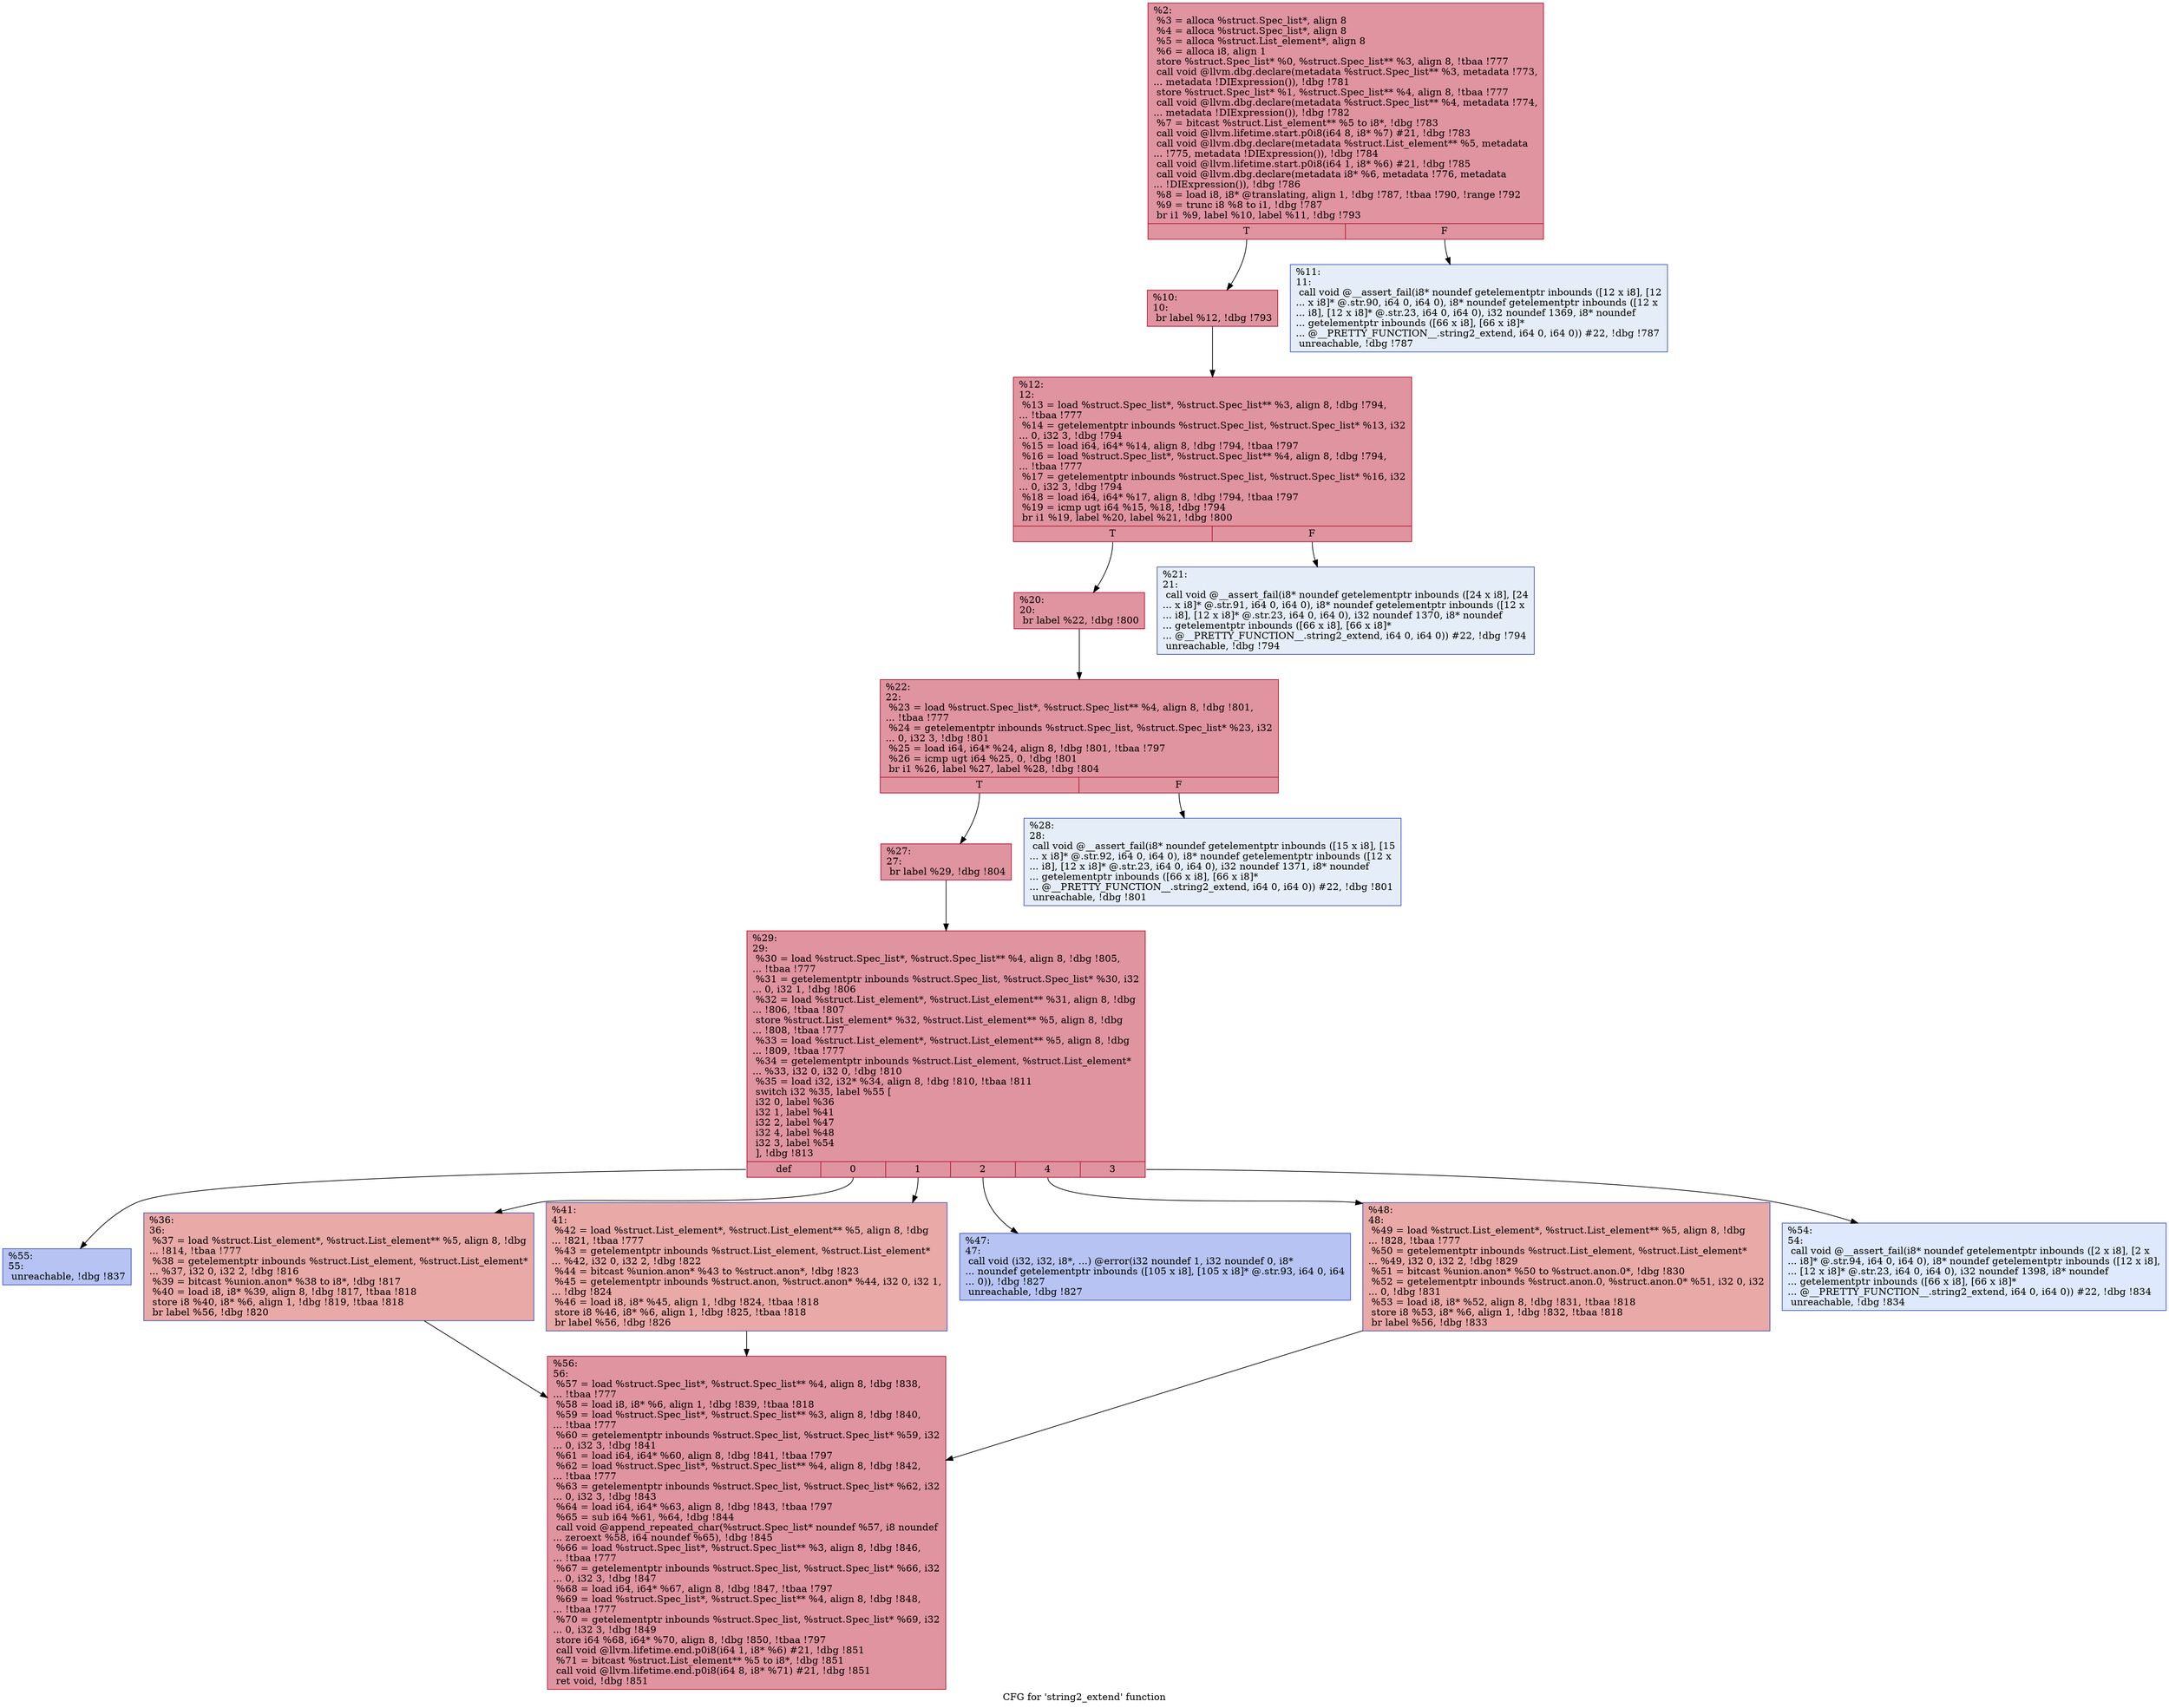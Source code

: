 digraph "CFG for 'string2_extend' function" {
	label="CFG for 'string2_extend' function";

	Node0x113c8f0 [shape=record,color="#b70d28ff", style=filled, fillcolor="#b70d2870",label="{%2:\l  %3 = alloca %struct.Spec_list*, align 8\l  %4 = alloca %struct.Spec_list*, align 8\l  %5 = alloca %struct.List_element*, align 8\l  %6 = alloca i8, align 1\l  store %struct.Spec_list* %0, %struct.Spec_list** %3, align 8, !tbaa !777\l  call void @llvm.dbg.declare(metadata %struct.Spec_list** %3, metadata !773,\l... metadata !DIExpression()), !dbg !781\l  store %struct.Spec_list* %1, %struct.Spec_list** %4, align 8, !tbaa !777\l  call void @llvm.dbg.declare(metadata %struct.Spec_list** %4, metadata !774,\l... metadata !DIExpression()), !dbg !782\l  %7 = bitcast %struct.List_element** %5 to i8*, !dbg !783\l  call void @llvm.lifetime.start.p0i8(i64 8, i8* %7) #21, !dbg !783\l  call void @llvm.dbg.declare(metadata %struct.List_element** %5, metadata\l... !775, metadata !DIExpression()), !dbg !784\l  call void @llvm.lifetime.start.p0i8(i64 1, i8* %6) #21, !dbg !785\l  call void @llvm.dbg.declare(metadata i8* %6, metadata !776, metadata\l... !DIExpression()), !dbg !786\l  %8 = load i8, i8* @translating, align 1, !dbg !787, !tbaa !790, !range !792\l  %9 = trunc i8 %8 to i1, !dbg !787\l  br i1 %9, label %10, label %11, !dbg !793\l|{<s0>T|<s1>F}}"];
	Node0x113c8f0:s0 -> Node0x1103490;
	Node0x113c8f0:s1 -> Node0x11034e0;
	Node0x1103490 [shape=record,color="#b70d28ff", style=filled, fillcolor="#b70d2870",label="{%10:\l10:                                               \l  br label %12, !dbg !793\l}"];
	Node0x1103490 -> Node0x1103530;
	Node0x11034e0 [shape=record,color="#3d50c3ff", style=filled, fillcolor="#c5d6f270",label="{%11:\l11:                                               \l  call void @__assert_fail(i8* noundef getelementptr inbounds ([12 x i8], [12\l... x i8]* @.str.90, i64 0, i64 0), i8* noundef getelementptr inbounds ([12 x\l... i8], [12 x i8]* @.str.23, i64 0, i64 0), i32 noundef 1369, i8* noundef\l... getelementptr inbounds ([66 x i8], [66 x i8]*\l... @__PRETTY_FUNCTION__.string2_extend, i64 0, i64 0)) #22, !dbg !787\l  unreachable, !dbg !787\l}"];
	Node0x1103530 [shape=record,color="#b70d28ff", style=filled, fillcolor="#b70d2870",label="{%12:\l12:                                               \l  %13 = load %struct.Spec_list*, %struct.Spec_list** %3, align 8, !dbg !794,\l... !tbaa !777\l  %14 = getelementptr inbounds %struct.Spec_list, %struct.Spec_list* %13, i32\l... 0, i32 3, !dbg !794\l  %15 = load i64, i64* %14, align 8, !dbg !794, !tbaa !797\l  %16 = load %struct.Spec_list*, %struct.Spec_list** %4, align 8, !dbg !794,\l... !tbaa !777\l  %17 = getelementptr inbounds %struct.Spec_list, %struct.Spec_list* %16, i32\l... 0, i32 3, !dbg !794\l  %18 = load i64, i64* %17, align 8, !dbg !794, !tbaa !797\l  %19 = icmp ugt i64 %15, %18, !dbg !794\l  br i1 %19, label %20, label %21, !dbg !800\l|{<s0>T|<s1>F}}"];
	Node0x1103530:s0 -> Node0x1103580;
	Node0x1103530:s1 -> Node0x11035d0;
	Node0x1103580 [shape=record,color="#b70d28ff", style=filled, fillcolor="#b70d2870",label="{%20:\l20:                                               \l  br label %22, !dbg !800\l}"];
	Node0x1103580 -> Node0x1103620;
	Node0x11035d0 [shape=record,color="#3d50c3ff", style=filled, fillcolor="#c5d6f270",label="{%21:\l21:                                               \l  call void @__assert_fail(i8* noundef getelementptr inbounds ([24 x i8], [24\l... x i8]* @.str.91, i64 0, i64 0), i8* noundef getelementptr inbounds ([12 x\l... i8], [12 x i8]* @.str.23, i64 0, i64 0), i32 noundef 1370, i8* noundef\l... getelementptr inbounds ([66 x i8], [66 x i8]*\l... @__PRETTY_FUNCTION__.string2_extend, i64 0, i64 0)) #22, !dbg !794\l  unreachable, !dbg !794\l}"];
	Node0x1103620 [shape=record,color="#b70d28ff", style=filled, fillcolor="#b70d2870",label="{%22:\l22:                                               \l  %23 = load %struct.Spec_list*, %struct.Spec_list** %4, align 8, !dbg !801,\l... !tbaa !777\l  %24 = getelementptr inbounds %struct.Spec_list, %struct.Spec_list* %23, i32\l... 0, i32 3, !dbg !801\l  %25 = load i64, i64* %24, align 8, !dbg !801, !tbaa !797\l  %26 = icmp ugt i64 %25, 0, !dbg !801\l  br i1 %26, label %27, label %28, !dbg !804\l|{<s0>T|<s1>F}}"];
	Node0x1103620:s0 -> Node0x1103670;
	Node0x1103620:s1 -> Node0x11036c0;
	Node0x1103670 [shape=record,color="#b70d28ff", style=filled, fillcolor="#b70d2870",label="{%27:\l27:                                               \l  br label %29, !dbg !804\l}"];
	Node0x1103670 -> Node0x1103710;
	Node0x11036c0 [shape=record,color="#3d50c3ff", style=filled, fillcolor="#c5d6f270",label="{%28:\l28:                                               \l  call void @__assert_fail(i8* noundef getelementptr inbounds ([15 x i8], [15\l... x i8]* @.str.92, i64 0, i64 0), i8* noundef getelementptr inbounds ([12 x\l... i8], [12 x i8]* @.str.23, i64 0, i64 0), i32 noundef 1371, i8* noundef\l... getelementptr inbounds ([66 x i8], [66 x i8]*\l... @__PRETTY_FUNCTION__.string2_extend, i64 0, i64 0)) #22, !dbg !801\l  unreachable, !dbg !801\l}"];
	Node0x1103710 [shape=record,color="#b70d28ff", style=filled, fillcolor="#b70d2870",label="{%29:\l29:                                               \l  %30 = load %struct.Spec_list*, %struct.Spec_list** %4, align 8, !dbg !805,\l... !tbaa !777\l  %31 = getelementptr inbounds %struct.Spec_list, %struct.Spec_list* %30, i32\l... 0, i32 1, !dbg !806\l  %32 = load %struct.List_element*, %struct.List_element** %31, align 8, !dbg\l... !806, !tbaa !807\l  store %struct.List_element* %32, %struct.List_element** %5, align 8, !dbg\l... !808, !tbaa !777\l  %33 = load %struct.List_element*, %struct.List_element** %5, align 8, !dbg\l... !809, !tbaa !777\l  %34 = getelementptr inbounds %struct.List_element, %struct.List_element*\l... %33, i32 0, i32 0, !dbg !810\l  %35 = load i32, i32* %34, align 8, !dbg !810, !tbaa !811\l  switch i32 %35, label %55 [\l    i32 0, label %36\l    i32 1, label %41\l    i32 2, label %47\l    i32 4, label %48\l    i32 3, label %54\l  ], !dbg !813\l|{<s0>def|<s1>0|<s2>1|<s3>2|<s4>4|<s5>3}}"];
	Node0x1103710:s0 -> Node0x11038f0;
	Node0x1103710:s1 -> Node0x1103760;
	Node0x1103710:s2 -> Node0x11037b0;
	Node0x1103710:s3 -> Node0x1103800;
	Node0x1103710:s4 -> Node0x1103850;
	Node0x1103710:s5 -> Node0x11038a0;
	Node0x1103760 [shape=record,color="#3d50c3ff", style=filled, fillcolor="#ca3b3770",label="{%36:\l36:                                               \l  %37 = load %struct.List_element*, %struct.List_element** %5, align 8, !dbg\l... !814, !tbaa !777\l  %38 = getelementptr inbounds %struct.List_element, %struct.List_element*\l... %37, i32 0, i32 2, !dbg !816\l  %39 = bitcast %union.anon* %38 to i8*, !dbg !817\l  %40 = load i8, i8* %39, align 8, !dbg !817, !tbaa !818\l  store i8 %40, i8* %6, align 1, !dbg !819, !tbaa !818\l  br label %56, !dbg !820\l}"];
	Node0x1103760 -> Node0x1103940;
	Node0x11037b0 [shape=record,color="#3d50c3ff", style=filled, fillcolor="#ca3b3770",label="{%41:\l41:                                               \l  %42 = load %struct.List_element*, %struct.List_element** %5, align 8, !dbg\l... !821, !tbaa !777\l  %43 = getelementptr inbounds %struct.List_element, %struct.List_element*\l... %42, i32 0, i32 2, !dbg !822\l  %44 = bitcast %union.anon* %43 to %struct.anon*, !dbg !823\l  %45 = getelementptr inbounds %struct.anon, %struct.anon* %44, i32 0, i32 1,\l... !dbg !824\l  %46 = load i8, i8* %45, align 1, !dbg !824, !tbaa !818\l  store i8 %46, i8* %6, align 1, !dbg !825, !tbaa !818\l  br label %56, !dbg !826\l}"];
	Node0x11037b0 -> Node0x1103940;
	Node0x1103800 [shape=record,color="#3d50c3ff", style=filled, fillcolor="#5b7ae570",label="{%47:\l47:                                               \l  call void (i32, i32, i8*, ...) @error(i32 noundef 1, i32 noundef 0, i8*\l... noundef getelementptr inbounds ([105 x i8], [105 x i8]* @.str.93, i64 0, i64\l... 0)), !dbg !827\l  unreachable, !dbg !827\l}"];
	Node0x1103850 [shape=record,color="#3d50c3ff", style=filled, fillcolor="#ca3b3770",label="{%48:\l48:                                               \l  %49 = load %struct.List_element*, %struct.List_element** %5, align 8, !dbg\l... !828, !tbaa !777\l  %50 = getelementptr inbounds %struct.List_element, %struct.List_element*\l... %49, i32 0, i32 2, !dbg !829\l  %51 = bitcast %union.anon* %50 to %struct.anon.0*, !dbg !830\l  %52 = getelementptr inbounds %struct.anon.0, %struct.anon.0* %51, i32 0, i32\l... 0, !dbg !831\l  %53 = load i8, i8* %52, align 8, !dbg !831, !tbaa !818\l  store i8 %53, i8* %6, align 1, !dbg !832, !tbaa !818\l  br label %56, !dbg !833\l}"];
	Node0x1103850 -> Node0x1103940;
	Node0x11038a0 [shape=record,color="#3d50c3ff", style=filled, fillcolor="#b5cdfa70",label="{%54:\l54:                                               \l  call void @__assert_fail(i8* noundef getelementptr inbounds ([2 x i8], [2 x\l... i8]* @.str.94, i64 0, i64 0), i8* noundef getelementptr inbounds ([12 x i8],\l... [12 x i8]* @.str.23, i64 0, i64 0), i32 noundef 1398, i8* noundef\l... getelementptr inbounds ([66 x i8], [66 x i8]*\l... @__PRETTY_FUNCTION__.string2_extend, i64 0, i64 0)) #22, !dbg !834\l  unreachable, !dbg !834\l}"];
	Node0x11038f0 [shape=record,color="#3d50c3ff", style=filled, fillcolor="#5977e370",label="{%55:\l55:                                               \l  unreachable, !dbg !837\l}"];
	Node0x1103940 [shape=record,color="#b70d28ff", style=filled, fillcolor="#b70d2870",label="{%56:\l56:                                               \l  %57 = load %struct.Spec_list*, %struct.Spec_list** %4, align 8, !dbg !838,\l... !tbaa !777\l  %58 = load i8, i8* %6, align 1, !dbg !839, !tbaa !818\l  %59 = load %struct.Spec_list*, %struct.Spec_list** %3, align 8, !dbg !840,\l... !tbaa !777\l  %60 = getelementptr inbounds %struct.Spec_list, %struct.Spec_list* %59, i32\l... 0, i32 3, !dbg !841\l  %61 = load i64, i64* %60, align 8, !dbg !841, !tbaa !797\l  %62 = load %struct.Spec_list*, %struct.Spec_list** %4, align 8, !dbg !842,\l... !tbaa !777\l  %63 = getelementptr inbounds %struct.Spec_list, %struct.Spec_list* %62, i32\l... 0, i32 3, !dbg !843\l  %64 = load i64, i64* %63, align 8, !dbg !843, !tbaa !797\l  %65 = sub i64 %61, %64, !dbg !844\l  call void @append_repeated_char(%struct.Spec_list* noundef %57, i8 noundef\l... zeroext %58, i64 noundef %65), !dbg !845\l  %66 = load %struct.Spec_list*, %struct.Spec_list** %3, align 8, !dbg !846,\l... !tbaa !777\l  %67 = getelementptr inbounds %struct.Spec_list, %struct.Spec_list* %66, i32\l... 0, i32 3, !dbg !847\l  %68 = load i64, i64* %67, align 8, !dbg !847, !tbaa !797\l  %69 = load %struct.Spec_list*, %struct.Spec_list** %4, align 8, !dbg !848,\l... !tbaa !777\l  %70 = getelementptr inbounds %struct.Spec_list, %struct.Spec_list* %69, i32\l... 0, i32 3, !dbg !849\l  store i64 %68, i64* %70, align 8, !dbg !850, !tbaa !797\l  call void @llvm.lifetime.end.p0i8(i64 1, i8* %6) #21, !dbg !851\l  %71 = bitcast %struct.List_element** %5 to i8*, !dbg !851\l  call void @llvm.lifetime.end.p0i8(i64 8, i8* %71) #21, !dbg !851\l  ret void, !dbg !851\l}"];
}
